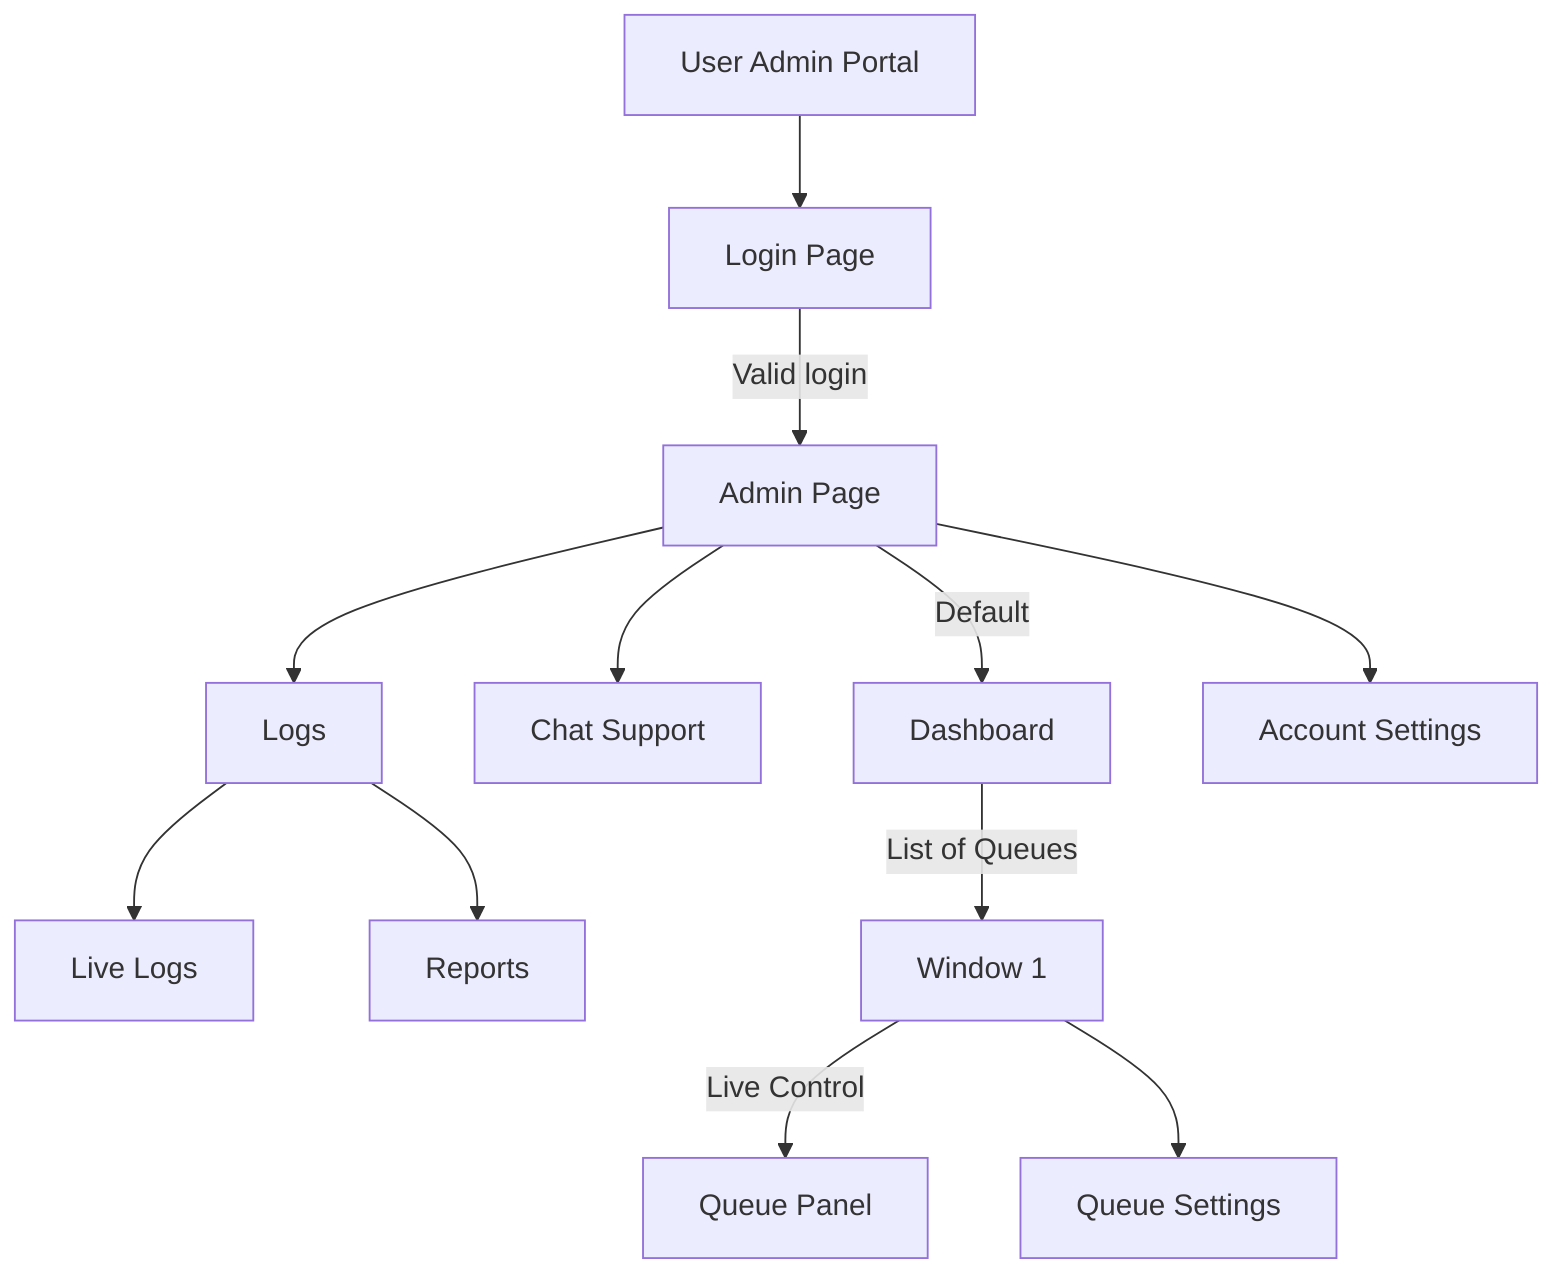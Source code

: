 graph TD
    A[User Admin Portal] --> LP[Login Page]
    LP -->|Valid login| AP[Admin Page]
    AP --> |Default| D[Dashboard]
    AP --> CS[Chat Support] 
    AP --> L[Logs]
    L --> LIVE[Live Logs]
    L --> R[Reports]
    AP --> AS[Account Settings]
    D --> |List of Queues| Q[Window 1]
    Q --> |Live Control| QP[Queue Panel]
    Q --> QS[Queue Settings]